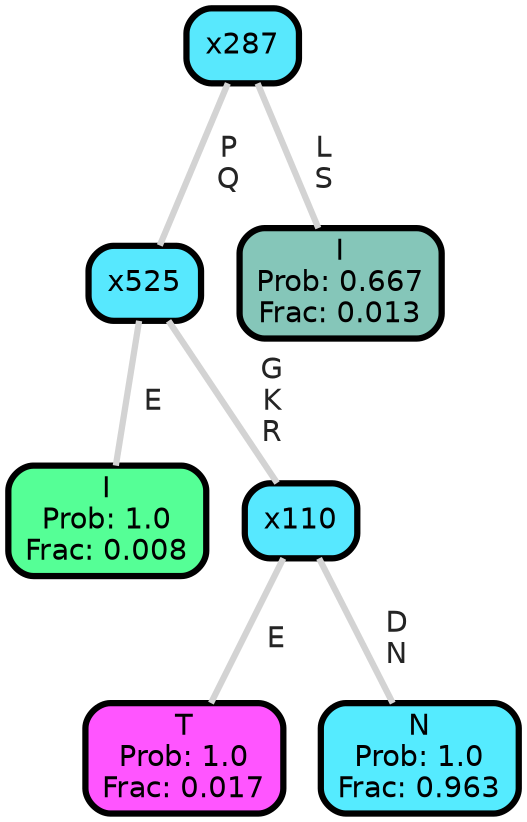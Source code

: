 graph Tree {
node [shape=box, style="filled, rounded",color="black",penwidth="3",fontcolor="black",                 fontname=helvetica] ;
graph [ranksep="0 equally", splines=straight,                 bgcolor=transparent, dpi=200] ;
edge [fontname=helvetica, fontweight=bold,fontcolor=grey14,color=lightgray] ;
0 [label="I
Prob: 1.0
Frac: 0.008", fillcolor="#55ff96"] ;
1 [label="x525", fillcolor="#57e8fe"] ;
2 [label="T
Prob: 1.0
Frac: 0.017", fillcolor="#ff55ff"] ;
3 [label="x110", fillcolor="#57e8ff"] ;
4 [label="N
Prob: 1.0
Frac: 0.963", fillcolor="#55ebff"] ;
5 [label="x287", fillcolor="#58e8fd"] ;
6 [label="I
Prob: 0.667
Frac: 0.013", fillcolor="#85c6b9"] ;
1 -- 0 [label=" E",penwidth=3] ;
1 -- 3 [label=" G\n K\n R",penwidth=3] ;
3 -- 2 [label=" E",penwidth=3] ;
3 -- 4 [label=" D\n N",penwidth=3] ;
5 -- 1 [label=" P\n Q",penwidth=3] ;
5 -- 6 [label=" L\n S",penwidth=3] ;
{rank = same;}}
